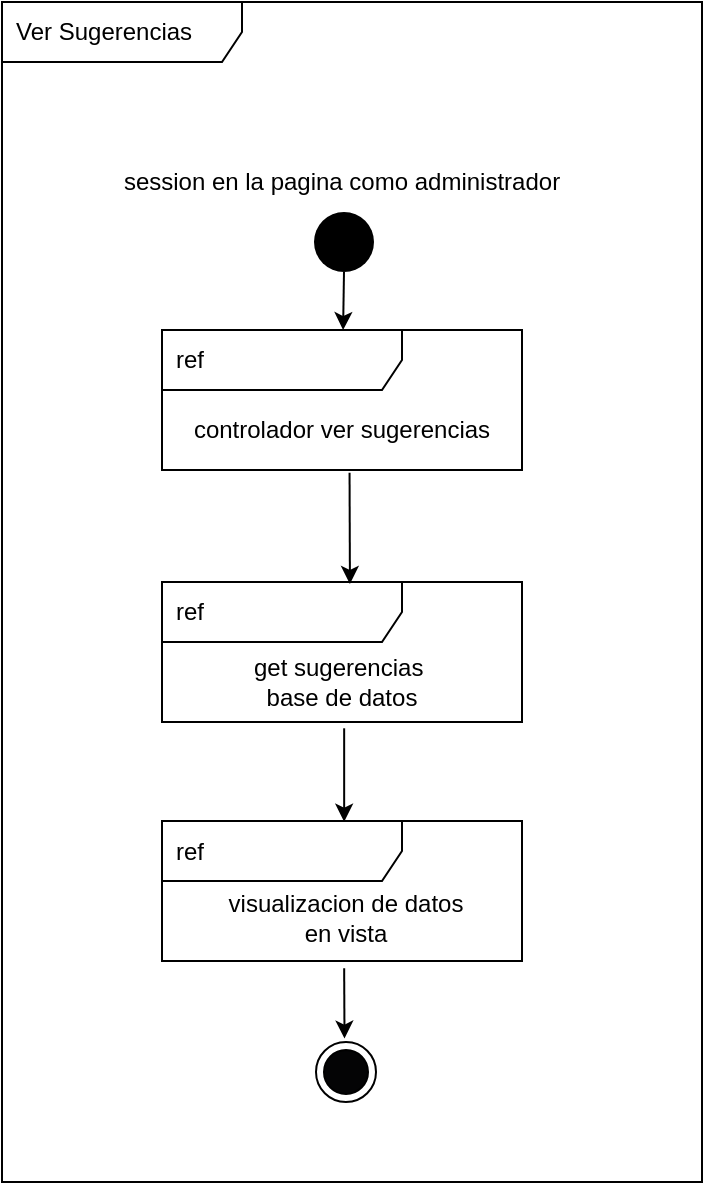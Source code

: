 <mxfile>
    <diagram id="MdQ11BztZAXitx8CIa8p" name="Page-1">
        <mxGraphModel dx="1067" dy="787" grid="1" gridSize="10" guides="1" tooltips="1" connect="1" arrows="1" fold="1" page="1" pageScale="1" pageWidth="850" pageHeight="1100" math="0" shadow="0">
            <root>
                <mxCell id="0"/>
                <mxCell id="1" parent="0"/>
                <mxCell id="2" value="Ver Sugerencias" style="shape=umlFrame;whiteSpace=wrap;html=1;width=120;height=30;boundedLbl=1;verticalAlign=middle;align=left;spacingLeft=5;fillColor=default;" parent="1" vertex="1">
                    <mxGeometry x="240" width="350" height="590" as="geometry"/>
                </mxCell>
                <mxCell id="3" style="edgeStyle=none;html=1;exitX=0.5;exitY=1;exitDx=0;exitDy=0;" parent="1" source="4" target="7" edge="1">
                    <mxGeometry relative="1" as="geometry">
                        <mxPoint x="385" y="129" as="targetPoint"/>
                    </mxGeometry>
                </mxCell>
                <mxCell id="4" value="" style="ellipse;strokeColor=none;fillColor=#000000;" parent="1" vertex="1">
                    <mxGeometry x="396" y="105" width="30" height="30" as="geometry"/>
                </mxCell>
                <mxCell id="5" value="ref" style="shape=umlFrame;whiteSpace=wrap;html=1;width=120;height=30;boundedLbl=1;verticalAlign=middle;align=left;spacingLeft=5;" parent="1" vertex="1">
                    <mxGeometry x="320" y="409.5" width="180" height="70" as="geometry"/>
                </mxCell>
                <mxCell id="6" value="visualizacion de datos&lt;br&gt;en vista" style="text;html=1;strokeColor=none;fillColor=none;align=center;verticalAlign=middle;whiteSpace=wrap;rounded=0;" parent="1" vertex="1">
                    <mxGeometry x="332" y="443" width="160" height="30" as="geometry"/>
                </mxCell>
                <mxCell id="7" value="ref" style="shape=umlFrame;whiteSpace=wrap;html=1;width=120;height=30;boundedLbl=1;verticalAlign=middle;align=left;spacingLeft=5;" parent="1" vertex="1">
                    <mxGeometry x="320" y="164" width="180" height="70" as="geometry"/>
                </mxCell>
                <mxCell id="8" value="controlador ver sugerencias" style="text;html=1;strokeColor=none;fillColor=none;align=center;verticalAlign=middle;whiteSpace=wrap;rounded=0;" parent="1" vertex="1">
                    <mxGeometry x="330" y="199" width="160" height="30" as="geometry"/>
                </mxCell>
                <mxCell id="11" value="ref" style="shape=umlFrame;whiteSpace=wrap;html=1;width=120;height=30;boundedLbl=1;verticalAlign=middle;align=left;spacingLeft=5;" parent="1" vertex="1">
                    <mxGeometry x="320" y="290" width="180" height="70" as="geometry"/>
                </mxCell>
                <mxCell id="12" value="get sugerencias&amp;nbsp;&lt;br&gt;base de datos" style="text;html=1;strokeColor=none;fillColor=none;align=center;verticalAlign=middle;whiteSpace=wrap;rounded=0;" parent="1" vertex="1">
                    <mxGeometry x="330" y="325" width="160" height="30" as="geometry"/>
                </mxCell>
                <mxCell id="23" value="" style="ellipse;html=1;shape=endState;strokeColor=#000000;fillColor=#040405;" parent="1" vertex="1">
                    <mxGeometry x="397" y="520" width="30" height="30" as="geometry"/>
                </mxCell>
                <mxCell id="24" value="" style="endArrow=classic;html=1;entryX=0.475;entryY=-0.057;entryDx=0;entryDy=0;entryPerimeter=0;exitX=0.506;exitY=1.052;exitDx=0;exitDy=0;exitPerimeter=0;" parent="1" source="5" target="23" edge="1">
                    <mxGeometry width="50" height="50" relative="1" as="geometry">
                        <mxPoint x="424.46" y="709.65" as="sourcePoint"/>
                        <mxPoint x="435" y="699" as="targetPoint"/>
                    </mxGeometry>
                </mxCell>
                <mxCell id="25" value="" style="endArrow=classic;html=1;exitX=0.521;exitY=1.02;exitDx=0;exitDy=0;exitPerimeter=0;entryX=0.522;entryY=0.014;entryDx=0;entryDy=0;entryPerimeter=0;" parent="1" source="7" target="11" edge="1">
                    <mxGeometry width="50" height="50" relative="1" as="geometry">
                        <mxPoint x="400" y="380" as="sourcePoint"/>
                        <mxPoint x="450" y="330" as="targetPoint"/>
                    </mxGeometry>
                </mxCell>
                <mxCell id="26" value="" style="endArrow=classic;html=1;exitX=0.506;exitY=1.045;exitDx=0;exitDy=0;exitPerimeter=0;entryX=0.506;entryY=0.005;entryDx=0;entryDy=0;entryPerimeter=0;" parent="1" source="11" target="5" edge="1">
                    <mxGeometry width="50" height="50" relative="1" as="geometry">
                        <mxPoint x="390" y="310" as="sourcePoint"/>
                        <mxPoint x="440" y="260" as="targetPoint"/>
                    </mxGeometry>
                </mxCell>
                <mxCell id="27" value="&lt;span style=&quot;color: rgb(0, 0, 0);&quot;&gt;session en la pagina como administrador&lt;/span&gt;" style="text;html=1;strokeColor=none;fillColor=none;align=center;verticalAlign=middle;whiteSpace=wrap;rounded=0;fontColor=#FFFFFF;" vertex="1" parent="1">
                    <mxGeometry x="295" y="75" width="230" height="30" as="geometry"/>
                </mxCell>
            </root>
        </mxGraphModel>
    </diagram>
</mxfile>